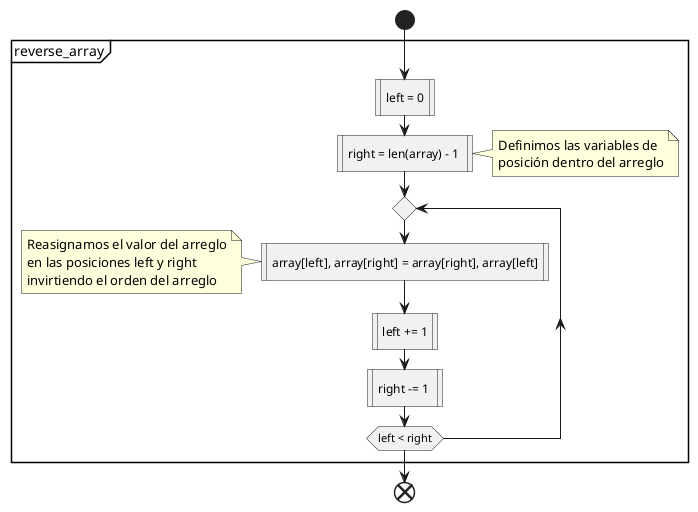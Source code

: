 @startuml
start
  partition reverse_array {
    :left = 0|
    :right = len(array) - 1 |
    note right
      Definimos las variables de 
      posición dentro del arreglo
    end note

    repeat
      :array[left], array[right] = array[right], array[left]|
      note left 
        Reasignamos el valor del arreglo
        en las posiciones left y right
        invirtiendo el orden del arreglo
      end note
      :left += 1|
      :right -= 1 |
    repeatwhile (left < right)
  }
end
@enduml